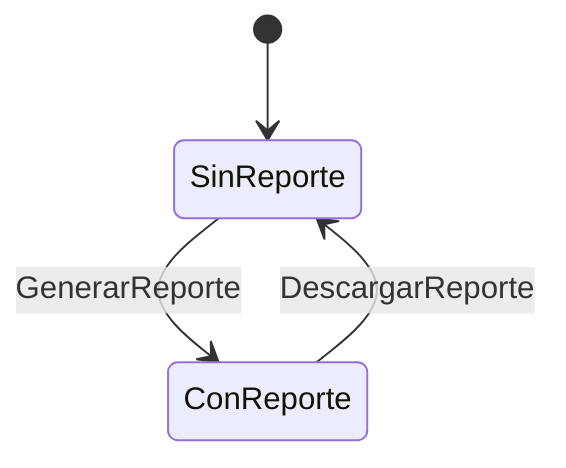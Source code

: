 stateDiagram
    [*] --> SinReporte
    SinReporte --> ConReporte: GenerarReporte
    ConReporte --> SinReporte: DescargarReporte